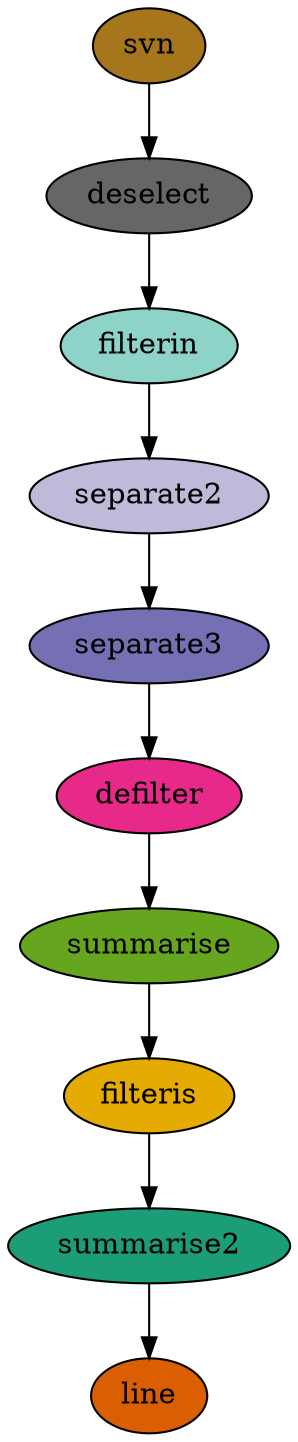 digraph dag {
    ratio=fill
    node [style=filled,color="#444444",fillcolor="#ffed6f"]
    edge [arrowhead=normal,arrowsize=1.0]

    "ID0000008" [shape=ellipse,color="#000000",fillcolor="#1b9e77",label="summarise2"]
    "ID0000009" [shape=ellipse,color="#000000",fillcolor="#d95f02",label="line"]
    "ID0000004" [shape=ellipse,color="#000000",fillcolor="#7570b3",label="separate3"]
    "ID0000005" [shape=ellipse,color="#000000",fillcolor="#e7298a",label="defilter"]
    "ID0000006" [shape=ellipse,color="#000000",fillcolor="#66a61e",label="summarise"]
    "ID0000007" [shape=ellipse,color="#000000",fillcolor="#e6ab02",label="filteris"]
    "ID0000000" [shape=ellipse,color="#000000",fillcolor="#a6761d",label="svn"]
    "ID0000001" [shape=ellipse,color="#000000",fillcolor="#666666",label="deselect"]
    "ID0000002" [shape=ellipse,color="#000000",fillcolor="#8dd3c7",label="filterin"]
    "ID0000003" [shape=ellipse,color="#000000",fillcolor="#bebada",label="separate2"]
    "ID0000008" -> "ID0000009" [color="#000000"]
    "ID0000004" -> "ID0000005" [color="#000000"]
    "ID0000005" -> "ID0000006" [color="#000000"]
    "ID0000006" -> "ID0000007" [color="#000000"]
    "ID0000007" -> "ID0000008" [color="#000000"]
    "ID0000000" -> "ID0000001" [color="#000000"]
    "ID0000001" -> "ID0000002" [color="#000000"]
    "ID0000002" -> "ID0000003" [color="#000000"]
    "ID0000003" -> "ID0000004" [color="#000000"]
}
